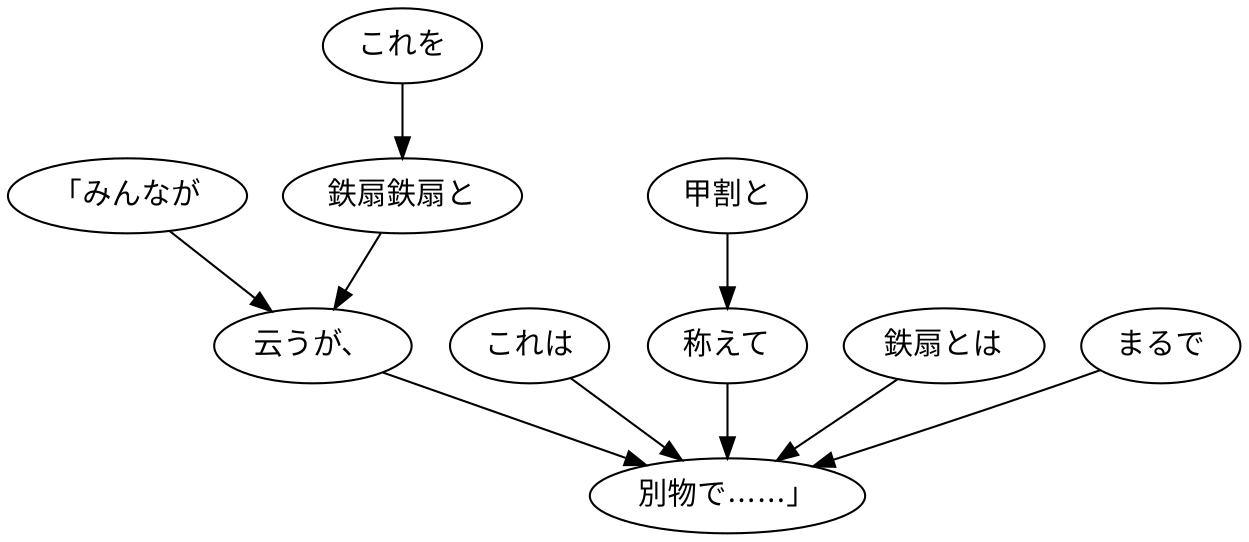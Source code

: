 digraph graph5947 {
	node0 [label="「みんなが"];
	node1 [label="これを"];
	node2 [label="鉄扇鉄扇と"];
	node3 [label="云うが、"];
	node4 [label="これは"];
	node5 [label="甲割と"];
	node6 [label="称えて"];
	node7 [label="鉄扇とは"];
	node8 [label="まるで"];
	node9 [label="別物で……」"];
	node0 -> node3;
	node1 -> node2;
	node2 -> node3;
	node3 -> node9;
	node4 -> node9;
	node5 -> node6;
	node6 -> node9;
	node7 -> node9;
	node8 -> node9;
}
